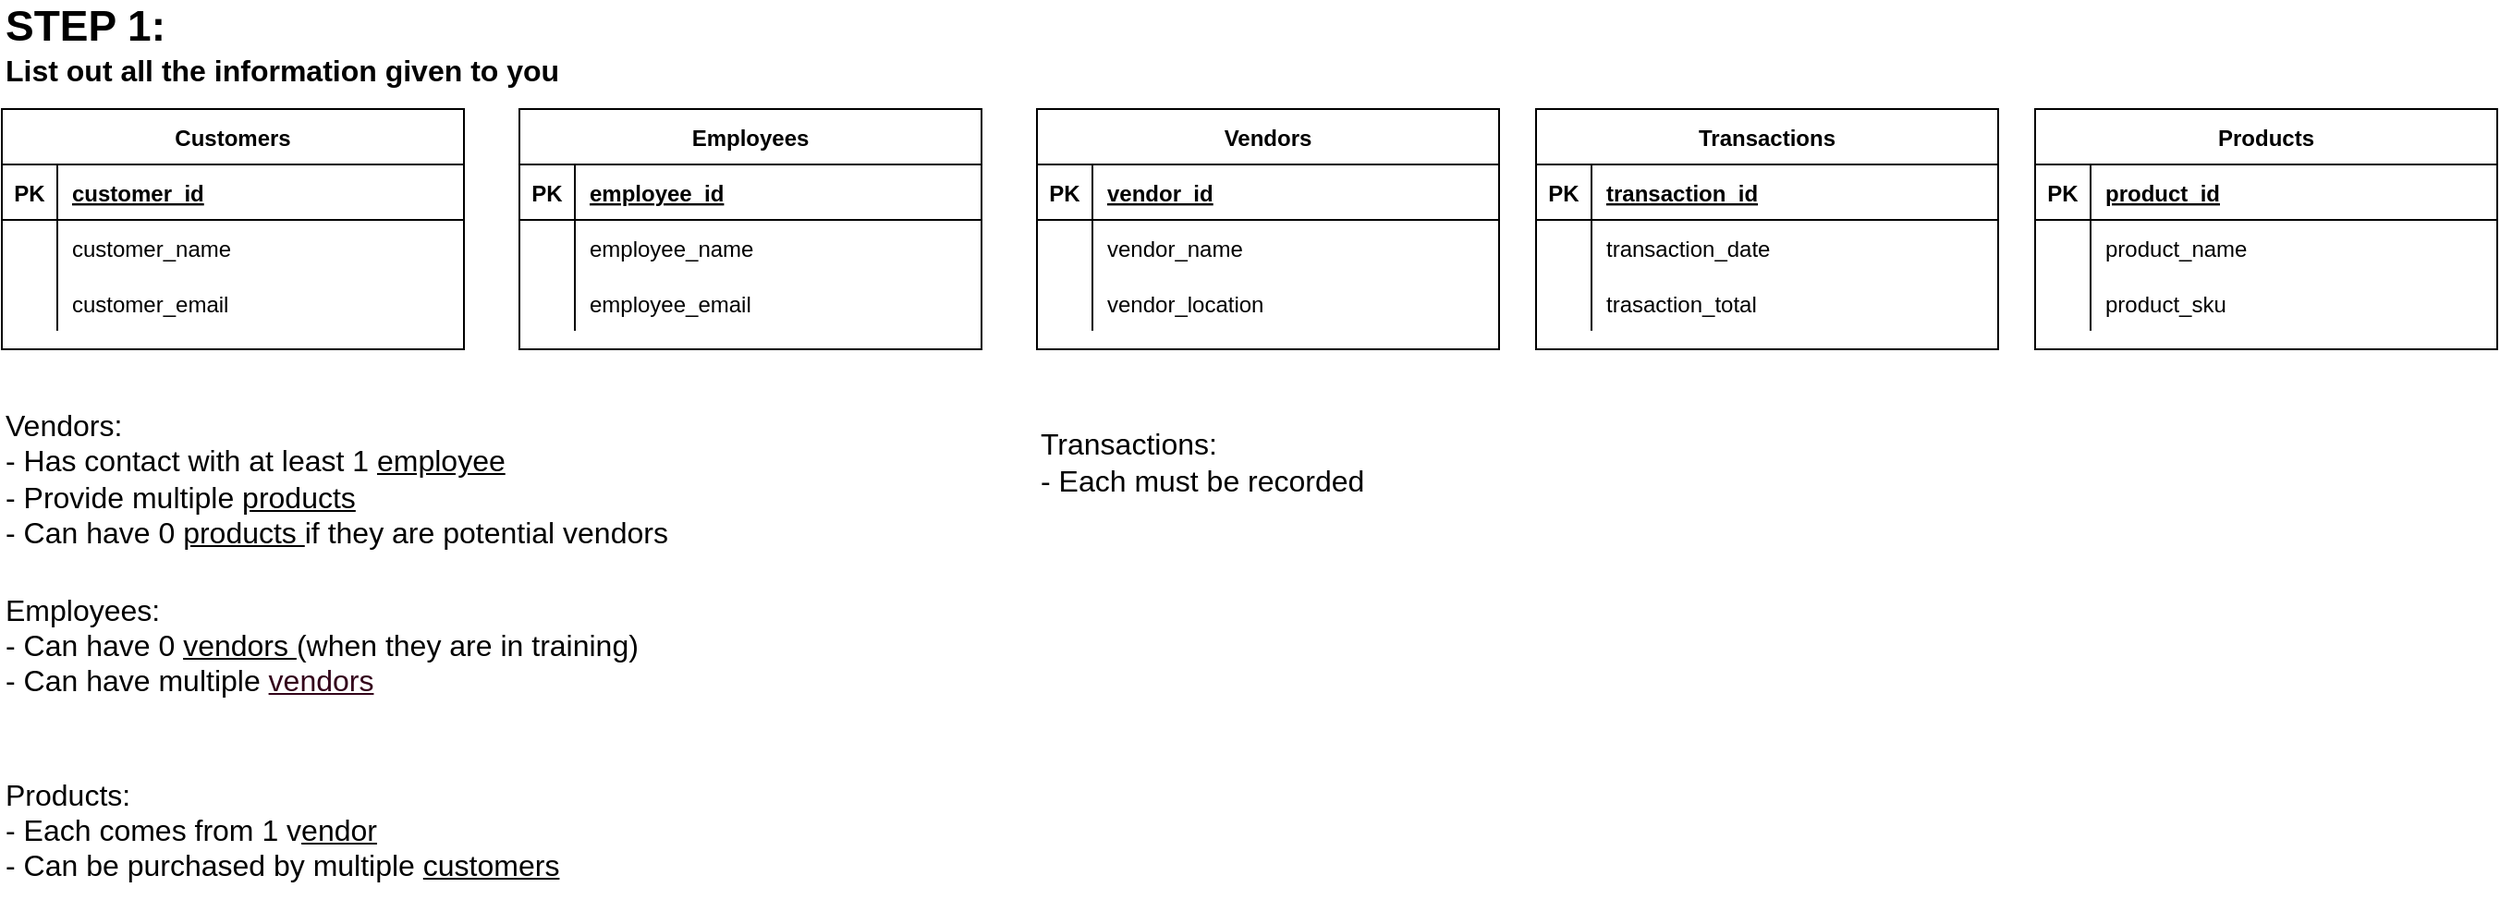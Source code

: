 <mxfile version="28.2.4">
  <diagram id="R2lEEEUBdFMjLlhIrx00" name="Page-1">
    <mxGraphModel dx="1204" dy="773" grid="1" gridSize="10" guides="1" tooltips="1" connect="1" arrows="1" fold="1" page="1" pageScale="1" pageWidth="850" pageHeight="1100" math="0" shadow="0" extFonts="Permanent Marker^https://fonts.googleapis.com/css?family=Permanent+Marker">
      <root>
        <mxCell id="0" />
        <mxCell id="1" parent="0" />
        <mxCell id="C-vyLk0tnHw3VtMMgP7b-23" value="Customers" style="shape=table;startSize=30;container=1;collapsible=1;childLayout=tableLayout;fixedRows=1;rowLines=0;fontStyle=1;align=center;resizeLast=1;" parent="1" vertex="1">
          <mxGeometry x="120" y="120" width="250" height="130" as="geometry" />
        </mxCell>
        <mxCell id="C-vyLk0tnHw3VtMMgP7b-24" value="" style="shape=partialRectangle;collapsible=0;dropTarget=0;pointerEvents=0;fillColor=none;points=[[0,0.5],[1,0.5]];portConstraint=eastwest;top=0;left=0;right=0;bottom=1;" parent="C-vyLk0tnHw3VtMMgP7b-23" vertex="1">
          <mxGeometry y="30" width="250" height="30" as="geometry" />
        </mxCell>
        <mxCell id="C-vyLk0tnHw3VtMMgP7b-25" value="PK" style="shape=partialRectangle;overflow=hidden;connectable=0;fillColor=none;top=0;left=0;bottom=0;right=0;fontStyle=1;" parent="C-vyLk0tnHw3VtMMgP7b-24" vertex="1">
          <mxGeometry width="30" height="30" as="geometry">
            <mxRectangle width="30" height="30" as="alternateBounds" />
          </mxGeometry>
        </mxCell>
        <mxCell id="C-vyLk0tnHw3VtMMgP7b-26" value="customer_id" style="shape=partialRectangle;overflow=hidden;connectable=0;fillColor=none;top=0;left=0;bottom=0;right=0;align=left;spacingLeft=6;fontStyle=5;" parent="C-vyLk0tnHw3VtMMgP7b-24" vertex="1">
          <mxGeometry x="30" width="220" height="30" as="geometry">
            <mxRectangle width="220" height="30" as="alternateBounds" />
          </mxGeometry>
        </mxCell>
        <mxCell id="C-vyLk0tnHw3VtMMgP7b-27" value="" style="shape=partialRectangle;collapsible=0;dropTarget=0;pointerEvents=0;fillColor=none;points=[[0,0.5],[1,0.5]];portConstraint=eastwest;top=0;left=0;right=0;bottom=0;" parent="C-vyLk0tnHw3VtMMgP7b-23" vertex="1">
          <mxGeometry y="60" width="250" height="30" as="geometry" />
        </mxCell>
        <mxCell id="C-vyLk0tnHw3VtMMgP7b-28" value="" style="shape=partialRectangle;overflow=hidden;connectable=0;fillColor=none;top=0;left=0;bottom=0;right=0;" parent="C-vyLk0tnHw3VtMMgP7b-27" vertex="1">
          <mxGeometry width="30" height="30" as="geometry">
            <mxRectangle width="30" height="30" as="alternateBounds" />
          </mxGeometry>
        </mxCell>
        <mxCell id="C-vyLk0tnHw3VtMMgP7b-29" value="customer_name" style="shape=partialRectangle;overflow=hidden;connectable=0;fillColor=none;top=0;left=0;bottom=0;right=0;align=left;spacingLeft=6;" parent="C-vyLk0tnHw3VtMMgP7b-27" vertex="1">
          <mxGeometry x="30" width="220" height="30" as="geometry">
            <mxRectangle width="220" height="30" as="alternateBounds" />
          </mxGeometry>
        </mxCell>
        <mxCell id="xX88z4IYbl87mLv_CPqj-1" style="shape=partialRectangle;collapsible=0;dropTarget=0;pointerEvents=0;fillColor=none;points=[[0,0.5],[1,0.5]];portConstraint=eastwest;top=0;left=0;right=0;bottom=0;" vertex="1" parent="C-vyLk0tnHw3VtMMgP7b-23">
          <mxGeometry y="90" width="250" height="30" as="geometry" />
        </mxCell>
        <mxCell id="xX88z4IYbl87mLv_CPqj-2" style="shape=partialRectangle;overflow=hidden;connectable=0;fillColor=none;top=0;left=0;bottom=0;right=0;" vertex="1" parent="xX88z4IYbl87mLv_CPqj-1">
          <mxGeometry width="30" height="30" as="geometry">
            <mxRectangle width="30" height="30" as="alternateBounds" />
          </mxGeometry>
        </mxCell>
        <mxCell id="xX88z4IYbl87mLv_CPqj-3" value="customer_email" style="shape=partialRectangle;overflow=hidden;connectable=0;fillColor=none;top=0;left=0;bottom=0;right=0;align=left;spacingLeft=6;" vertex="1" parent="xX88z4IYbl87mLv_CPqj-1">
          <mxGeometry x="30" width="220" height="30" as="geometry">
            <mxRectangle width="220" height="30" as="alternateBounds" />
          </mxGeometry>
        </mxCell>
        <mxCell id="xX88z4IYbl87mLv_CPqj-4" value="Products" style="shape=table;startSize=30;container=1;collapsible=1;childLayout=tableLayout;fixedRows=1;rowLines=0;fontStyle=1;align=center;resizeLast=1;" vertex="1" parent="1">
          <mxGeometry x="1220" y="120" width="250" height="130" as="geometry" />
        </mxCell>
        <mxCell id="xX88z4IYbl87mLv_CPqj-5" value="" style="shape=partialRectangle;collapsible=0;dropTarget=0;pointerEvents=0;fillColor=none;points=[[0,0.5],[1,0.5]];portConstraint=eastwest;top=0;left=0;right=0;bottom=1;" vertex="1" parent="xX88z4IYbl87mLv_CPqj-4">
          <mxGeometry y="30" width="250" height="30" as="geometry" />
        </mxCell>
        <mxCell id="xX88z4IYbl87mLv_CPqj-6" value="PK" style="shape=partialRectangle;overflow=hidden;connectable=0;fillColor=none;top=0;left=0;bottom=0;right=0;fontStyle=1;" vertex="1" parent="xX88z4IYbl87mLv_CPqj-5">
          <mxGeometry width="30" height="30" as="geometry">
            <mxRectangle width="30" height="30" as="alternateBounds" />
          </mxGeometry>
        </mxCell>
        <mxCell id="xX88z4IYbl87mLv_CPqj-7" value="product_id" style="shape=partialRectangle;overflow=hidden;connectable=0;fillColor=none;top=0;left=0;bottom=0;right=0;align=left;spacingLeft=6;fontStyle=5;" vertex="1" parent="xX88z4IYbl87mLv_CPqj-5">
          <mxGeometry x="30" width="220" height="30" as="geometry">
            <mxRectangle width="220" height="30" as="alternateBounds" />
          </mxGeometry>
        </mxCell>
        <mxCell id="xX88z4IYbl87mLv_CPqj-8" value="" style="shape=partialRectangle;collapsible=0;dropTarget=0;pointerEvents=0;fillColor=none;points=[[0,0.5],[1,0.5]];portConstraint=eastwest;top=0;left=0;right=0;bottom=0;" vertex="1" parent="xX88z4IYbl87mLv_CPqj-4">
          <mxGeometry y="60" width="250" height="30" as="geometry" />
        </mxCell>
        <mxCell id="xX88z4IYbl87mLv_CPqj-9" value="" style="shape=partialRectangle;overflow=hidden;connectable=0;fillColor=none;top=0;left=0;bottom=0;right=0;" vertex="1" parent="xX88z4IYbl87mLv_CPqj-8">
          <mxGeometry width="30" height="30" as="geometry">
            <mxRectangle width="30" height="30" as="alternateBounds" />
          </mxGeometry>
        </mxCell>
        <mxCell id="xX88z4IYbl87mLv_CPqj-10" value="product_name" style="shape=partialRectangle;overflow=hidden;connectable=0;fillColor=none;top=0;left=0;bottom=0;right=0;align=left;spacingLeft=6;" vertex="1" parent="xX88z4IYbl87mLv_CPqj-8">
          <mxGeometry x="30" width="220" height="30" as="geometry">
            <mxRectangle width="220" height="30" as="alternateBounds" />
          </mxGeometry>
        </mxCell>
        <mxCell id="xX88z4IYbl87mLv_CPqj-11" style="shape=partialRectangle;collapsible=0;dropTarget=0;pointerEvents=0;fillColor=none;points=[[0,0.5],[1,0.5]];portConstraint=eastwest;top=0;left=0;right=0;bottom=0;" vertex="1" parent="xX88z4IYbl87mLv_CPqj-4">
          <mxGeometry y="90" width="250" height="30" as="geometry" />
        </mxCell>
        <mxCell id="xX88z4IYbl87mLv_CPqj-12" style="shape=partialRectangle;overflow=hidden;connectable=0;fillColor=none;top=0;left=0;bottom=0;right=0;" vertex="1" parent="xX88z4IYbl87mLv_CPqj-11">
          <mxGeometry width="30" height="30" as="geometry">
            <mxRectangle width="30" height="30" as="alternateBounds" />
          </mxGeometry>
        </mxCell>
        <mxCell id="xX88z4IYbl87mLv_CPqj-13" value="product_sku" style="shape=partialRectangle;overflow=hidden;connectable=0;fillColor=none;top=0;left=0;bottom=0;right=0;align=left;spacingLeft=6;" vertex="1" parent="xX88z4IYbl87mLv_CPqj-11">
          <mxGeometry x="30" width="220" height="30" as="geometry">
            <mxRectangle width="220" height="30" as="alternateBounds" />
          </mxGeometry>
        </mxCell>
        <mxCell id="xX88z4IYbl87mLv_CPqj-14" value="Employees" style="shape=table;startSize=30;container=1;collapsible=1;childLayout=tableLayout;fixedRows=1;rowLines=0;fontStyle=1;align=center;resizeLast=1;" vertex="1" parent="1">
          <mxGeometry x="400" y="120" width="250" height="130" as="geometry" />
        </mxCell>
        <mxCell id="xX88z4IYbl87mLv_CPqj-15" value="" style="shape=partialRectangle;collapsible=0;dropTarget=0;pointerEvents=0;fillColor=none;points=[[0,0.5],[1,0.5]];portConstraint=eastwest;top=0;left=0;right=0;bottom=1;" vertex="1" parent="xX88z4IYbl87mLv_CPqj-14">
          <mxGeometry y="30" width="250" height="30" as="geometry" />
        </mxCell>
        <mxCell id="xX88z4IYbl87mLv_CPqj-16" value="PK" style="shape=partialRectangle;overflow=hidden;connectable=0;fillColor=none;top=0;left=0;bottom=0;right=0;fontStyle=1;" vertex="1" parent="xX88z4IYbl87mLv_CPqj-15">
          <mxGeometry width="30" height="30" as="geometry">
            <mxRectangle width="30" height="30" as="alternateBounds" />
          </mxGeometry>
        </mxCell>
        <mxCell id="xX88z4IYbl87mLv_CPqj-17" value="employee_id" style="shape=partialRectangle;overflow=hidden;connectable=0;fillColor=none;top=0;left=0;bottom=0;right=0;align=left;spacingLeft=6;fontStyle=5;" vertex="1" parent="xX88z4IYbl87mLv_CPqj-15">
          <mxGeometry x="30" width="220" height="30" as="geometry">
            <mxRectangle width="220" height="30" as="alternateBounds" />
          </mxGeometry>
        </mxCell>
        <mxCell id="xX88z4IYbl87mLv_CPqj-18" value="" style="shape=partialRectangle;collapsible=0;dropTarget=0;pointerEvents=0;fillColor=none;points=[[0,0.5],[1,0.5]];portConstraint=eastwest;top=0;left=0;right=0;bottom=0;" vertex="1" parent="xX88z4IYbl87mLv_CPqj-14">
          <mxGeometry y="60" width="250" height="30" as="geometry" />
        </mxCell>
        <mxCell id="xX88z4IYbl87mLv_CPqj-19" value="" style="shape=partialRectangle;overflow=hidden;connectable=0;fillColor=none;top=0;left=0;bottom=0;right=0;" vertex="1" parent="xX88z4IYbl87mLv_CPqj-18">
          <mxGeometry width="30" height="30" as="geometry">
            <mxRectangle width="30" height="30" as="alternateBounds" />
          </mxGeometry>
        </mxCell>
        <mxCell id="xX88z4IYbl87mLv_CPqj-20" value="employee_name" style="shape=partialRectangle;overflow=hidden;connectable=0;fillColor=none;top=0;left=0;bottom=0;right=0;align=left;spacingLeft=6;" vertex="1" parent="xX88z4IYbl87mLv_CPqj-18">
          <mxGeometry x="30" width="220" height="30" as="geometry">
            <mxRectangle width="220" height="30" as="alternateBounds" />
          </mxGeometry>
        </mxCell>
        <mxCell id="xX88z4IYbl87mLv_CPqj-21" style="shape=partialRectangle;collapsible=0;dropTarget=0;pointerEvents=0;fillColor=none;points=[[0,0.5],[1,0.5]];portConstraint=eastwest;top=0;left=0;right=0;bottom=0;" vertex="1" parent="xX88z4IYbl87mLv_CPqj-14">
          <mxGeometry y="90" width="250" height="30" as="geometry" />
        </mxCell>
        <mxCell id="xX88z4IYbl87mLv_CPqj-22" style="shape=partialRectangle;overflow=hidden;connectable=0;fillColor=none;top=0;left=0;bottom=0;right=0;" vertex="1" parent="xX88z4IYbl87mLv_CPqj-21">
          <mxGeometry width="30" height="30" as="geometry">
            <mxRectangle width="30" height="30" as="alternateBounds" />
          </mxGeometry>
        </mxCell>
        <mxCell id="xX88z4IYbl87mLv_CPqj-23" value="employee_email" style="shape=partialRectangle;overflow=hidden;connectable=0;fillColor=none;top=0;left=0;bottom=0;right=0;align=left;spacingLeft=6;" vertex="1" parent="xX88z4IYbl87mLv_CPqj-21">
          <mxGeometry x="30" width="220" height="30" as="geometry">
            <mxRectangle width="220" height="30" as="alternateBounds" />
          </mxGeometry>
        </mxCell>
        <mxCell id="xX88z4IYbl87mLv_CPqj-24" value="Vendors" style="shape=table;startSize=30;container=1;collapsible=1;childLayout=tableLayout;fixedRows=1;rowLines=0;fontStyle=1;align=center;resizeLast=1;" vertex="1" parent="1">
          <mxGeometry x="680" y="120" width="250" height="130" as="geometry" />
        </mxCell>
        <mxCell id="xX88z4IYbl87mLv_CPqj-25" value="" style="shape=partialRectangle;collapsible=0;dropTarget=0;pointerEvents=0;fillColor=none;points=[[0,0.5],[1,0.5]];portConstraint=eastwest;top=0;left=0;right=0;bottom=1;" vertex="1" parent="xX88z4IYbl87mLv_CPqj-24">
          <mxGeometry y="30" width="250" height="30" as="geometry" />
        </mxCell>
        <mxCell id="xX88z4IYbl87mLv_CPqj-26" value="PK" style="shape=partialRectangle;overflow=hidden;connectable=0;fillColor=none;top=0;left=0;bottom=0;right=0;fontStyle=1;" vertex="1" parent="xX88z4IYbl87mLv_CPqj-25">
          <mxGeometry width="30" height="30" as="geometry">
            <mxRectangle width="30" height="30" as="alternateBounds" />
          </mxGeometry>
        </mxCell>
        <mxCell id="xX88z4IYbl87mLv_CPqj-27" value="vendor_id" style="shape=partialRectangle;overflow=hidden;connectable=0;fillColor=none;top=0;left=0;bottom=0;right=0;align=left;spacingLeft=6;fontStyle=5;" vertex="1" parent="xX88z4IYbl87mLv_CPqj-25">
          <mxGeometry x="30" width="220" height="30" as="geometry">
            <mxRectangle width="220" height="30" as="alternateBounds" />
          </mxGeometry>
        </mxCell>
        <mxCell id="xX88z4IYbl87mLv_CPqj-28" value="" style="shape=partialRectangle;collapsible=0;dropTarget=0;pointerEvents=0;fillColor=none;points=[[0,0.5],[1,0.5]];portConstraint=eastwest;top=0;left=0;right=0;bottom=0;" vertex="1" parent="xX88z4IYbl87mLv_CPqj-24">
          <mxGeometry y="60" width="250" height="30" as="geometry" />
        </mxCell>
        <mxCell id="xX88z4IYbl87mLv_CPqj-29" value="" style="shape=partialRectangle;overflow=hidden;connectable=0;fillColor=none;top=0;left=0;bottom=0;right=0;" vertex="1" parent="xX88z4IYbl87mLv_CPqj-28">
          <mxGeometry width="30" height="30" as="geometry">
            <mxRectangle width="30" height="30" as="alternateBounds" />
          </mxGeometry>
        </mxCell>
        <mxCell id="xX88z4IYbl87mLv_CPqj-30" value="vendor_name" style="shape=partialRectangle;overflow=hidden;connectable=0;fillColor=none;top=0;left=0;bottom=0;right=0;align=left;spacingLeft=6;" vertex="1" parent="xX88z4IYbl87mLv_CPqj-28">
          <mxGeometry x="30" width="220" height="30" as="geometry">
            <mxRectangle width="220" height="30" as="alternateBounds" />
          </mxGeometry>
        </mxCell>
        <mxCell id="xX88z4IYbl87mLv_CPqj-31" style="shape=partialRectangle;collapsible=0;dropTarget=0;pointerEvents=0;fillColor=none;points=[[0,0.5],[1,0.5]];portConstraint=eastwest;top=0;left=0;right=0;bottom=0;" vertex="1" parent="xX88z4IYbl87mLv_CPqj-24">
          <mxGeometry y="90" width="250" height="30" as="geometry" />
        </mxCell>
        <mxCell id="xX88z4IYbl87mLv_CPqj-32" style="shape=partialRectangle;overflow=hidden;connectable=0;fillColor=none;top=0;left=0;bottom=0;right=0;" vertex="1" parent="xX88z4IYbl87mLv_CPqj-31">
          <mxGeometry width="30" height="30" as="geometry">
            <mxRectangle width="30" height="30" as="alternateBounds" />
          </mxGeometry>
        </mxCell>
        <mxCell id="xX88z4IYbl87mLv_CPqj-33" value="vendor_location" style="shape=partialRectangle;overflow=hidden;connectable=0;fillColor=none;top=0;left=0;bottom=0;right=0;align=left;spacingLeft=6;" vertex="1" parent="xX88z4IYbl87mLv_CPqj-31">
          <mxGeometry x="30" width="220" height="30" as="geometry">
            <mxRectangle width="220" height="30" as="alternateBounds" />
          </mxGeometry>
        </mxCell>
        <mxCell id="xX88z4IYbl87mLv_CPqj-34" value="Transactions" style="shape=table;startSize=30;container=1;collapsible=1;childLayout=tableLayout;fixedRows=1;rowLines=0;fontStyle=1;align=center;resizeLast=1;" vertex="1" parent="1">
          <mxGeometry x="950" y="120" width="250" height="130" as="geometry" />
        </mxCell>
        <mxCell id="xX88z4IYbl87mLv_CPqj-35" value="" style="shape=partialRectangle;collapsible=0;dropTarget=0;pointerEvents=0;fillColor=none;points=[[0,0.5],[1,0.5]];portConstraint=eastwest;top=0;left=0;right=0;bottom=1;" vertex="1" parent="xX88z4IYbl87mLv_CPqj-34">
          <mxGeometry y="30" width="250" height="30" as="geometry" />
        </mxCell>
        <mxCell id="xX88z4IYbl87mLv_CPqj-36" value="PK" style="shape=partialRectangle;overflow=hidden;connectable=0;fillColor=none;top=0;left=0;bottom=0;right=0;fontStyle=1;" vertex="1" parent="xX88z4IYbl87mLv_CPqj-35">
          <mxGeometry width="30" height="30" as="geometry">
            <mxRectangle width="30" height="30" as="alternateBounds" />
          </mxGeometry>
        </mxCell>
        <mxCell id="xX88z4IYbl87mLv_CPqj-37" value="transaction_id" style="shape=partialRectangle;overflow=hidden;connectable=0;fillColor=none;top=0;left=0;bottom=0;right=0;align=left;spacingLeft=6;fontStyle=5;" vertex="1" parent="xX88z4IYbl87mLv_CPqj-35">
          <mxGeometry x="30" width="220" height="30" as="geometry">
            <mxRectangle width="220" height="30" as="alternateBounds" />
          </mxGeometry>
        </mxCell>
        <mxCell id="xX88z4IYbl87mLv_CPqj-38" value="" style="shape=partialRectangle;collapsible=0;dropTarget=0;pointerEvents=0;fillColor=none;points=[[0,0.5],[1,0.5]];portConstraint=eastwest;top=0;left=0;right=0;bottom=0;" vertex="1" parent="xX88z4IYbl87mLv_CPqj-34">
          <mxGeometry y="60" width="250" height="30" as="geometry" />
        </mxCell>
        <mxCell id="xX88z4IYbl87mLv_CPqj-39" value="" style="shape=partialRectangle;overflow=hidden;connectable=0;fillColor=none;top=0;left=0;bottom=0;right=0;" vertex="1" parent="xX88z4IYbl87mLv_CPqj-38">
          <mxGeometry width="30" height="30" as="geometry">
            <mxRectangle width="30" height="30" as="alternateBounds" />
          </mxGeometry>
        </mxCell>
        <mxCell id="xX88z4IYbl87mLv_CPqj-40" value="transaction_date" style="shape=partialRectangle;overflow=hidden;connectable=0;fillColor=none;top=0;left=0;bottom=0;right=0;align=left;spacingLeft=6;" vertex="1" parent="xX88z4IYbl87mLv_CPqj-38">
          <mxGeometry x="30" width="220" height="30" as="geometry">
            <mxRectangle width="220" height="30" as="alternateBounds" />
          </mxGeometry>
        </mxCell>
        <mxCell id="xX88z4IYbl87mLv_CPqj-41" style="shape=partialRectangle;collapsible=0;dropTarget=0;pointerEvents=0;fillColor=none;points=[[0,0.5],[1,0.5]];portConstraint=eastwest;top=0;left=0;right=0;bottom=0;" vertex="1" parent="xX88z4IYbl87mLv_CPqj-34">
          <mxGeometry y="90" width="250" height="30" as="geometry" />
        </mxCell>
        <mxCell id="xX88z4IYbl87mLv_CPqj-42" style="shape=partialRectangle;overflow=hidden;connectable=0;fillColor=none;top=0;left=0;bottom=0;right=0;" vertex="1" parent="xX88z4IYbl87mLv_CPqj-41">
          <mxGeometry width="30" height="30" as="geometry">
            <mxRectangle width="30" height="30" as="alternateBounds" />
          </mxGeometry>
        </mxCell>
        <mxCell id="xX88z4IYbl87mLv_CPqj-43" value="trasaction_total" style="shape=partialRectangle;overflow=hidden;connectable=0;fillColor=none;top=0;left=0;bottom=0;right=0;align=left;spacingLeft=6;" vertex="1" parent="xX88z4IYbl87mLv_CPqj-41">
          <mxGeometry x="30" width="220" height="30" as="geometry">
            <mxRectangle width="220" height="30" as="alternateBounds" />
          </mxGeometry>
        </mxCell>
        <mxCell id="xX88z4IYbl87mLv_CPqj-44" value="&lt;b&gt;&lt;font style=&quot;font-size: 23px;&quot;&gt;STEP 1:&amp;nbsp;&lt;/font&gt;&lt;/b&gt;&lt;div style=&quot;&quot;&gt;&lt;b&gt;&lt;font style=&quot;font-size: 16px;&quot;&gt;List out all the information given to you&lt;/font&gt;&lt;/b&gt;&lt;/div&gt;" style="text;strokeColor=none;align=left;fillColor=none;html=1;verticalAlign=middle;whiteSpace=wrap;rounded=0;" vertex="1" parent="1">
          <mxGeometry x="120" y="70" width="430" height="30" as="geometry" />
        </mxCell>
        <mxCell id="xX88z4IYbl87mLv_CPqj-45" value="&lt;font style=&quot;font-size: 16px;&quot;&gt;Vendors:&lt;/font&gt;&lt;div&gt;&lt;font style=&quot;font-size: 16px;&quot;&gt;- Has contact with at least 1 &lt;u&gt;employee&lt;/u&gt;&lt;/font&gt;&lt;/div&gt;&lt;div&gt;&lt;span style=&quot;font-size: 16px;&quot;&gt;- Provide multiple &lt;u&gt;products&lt;/u&gt;&lt;/span&gt;&lt;/div&gt;&lt;div&gt;&lt;span style=&quot;font-size: 16px;&quot;&gt;- Can have 0 &lt;u&gt;products &lt;/u&gt;if they are potential vendors&lt;/span&gt;&lt;/div&gt;" style="text;strokeColor=none;align=left;fillColor=none;html=1;verticalAlign=middle;whiteSpace=wrap;rounded=0;" vertex="1" parent="1">
          <mxGeometry x="120" y="270" width="430" height="100" as="geometry" />
        </mxCell>
        <mxCell id="xX88z4IYbl87mLv_CPqj-46" value="&lt;font style=&quot;font-size: 16px;&quot;&gt;Employees:&lt;/font&gt;&lt;div&gt;&lt;font style=&quot;font-size: 16px;&quot;&gt;- Can have 0 &lt;u&gt;vendors &lt;/u&gt;(when they are in training)&lt;/font&gt;&lt;/div&gt;&lt;div&gt;&lt;span style=&quot;font-size: 16px;&quot;&gt;- Can have multiple&lt;font&gt; &lt;font style=&quot;color: rgb(51, 0, 26);&quot;&gt;&lt;u&gt;vendors&lt;/u&gt;&lt;/font&gt;&lt;/font&gt;&lt;/span&gt;&lt;/div&gt;" style="text;strokeColor=none;align=left;fillColor=none;html=1;verticalAlign=middle;whiteSpace=wrap;rounded=0;" vertex="1" parent="1">
          <mxGeometry x="120" y="360" width="430" height="100" as="geometry" />
        </mxCell>
        <mxCell id="xX88z4IYbl87mLv_CPqj-47" value="&lt;font style=&quot;font-size: 16px;&quot;&gt;Products:&lt;/font&gt;&lt;div&gt;&lt;font style=&quot;font-size: 16px;&quot;&gt;- Each comes from 1 v&lt;u&gt;endor&lt;/u&gt;&lt;/font&gt;&lt;/div&gt;&lt;div&gt;&lt;span style=&quot;font-size: 16px;&quot;&gt;- Can be purchased by multiple &lt;u&gt;customers&lt;/u&gt;&lt;/span&gt;&lt;/div&gt;" style="text;strokeColor=none;align=left;fillColor=none;html=1;verticalAlign=middle;whiteSpace=wrap;rounded=0;" vertex="1" parent="1">
          <mxGeometry x="120" y="460" width="430" height="100" as="geometry" />
        </mxCell>
        <mxCell id="xX88z4IYbl87mLv_CPqj-48" value="&lt;font style=&quot;font-size: 16px;&quot;&gt;Transactions:&lt;/font&gt;&lt;div&gt;&lt;font style=&quot;font-size: 16px;&quot;&gt;- Each must be recorded&lt;/font&gt;&lt;/div&gt;" style="text;strokeColor=none;align=left;fillColor=none;html=1;verticalAlign=middle;whiteSpace=wrap;rounded=0;" vertex="1" parent="1">
          <mxGeometry x="680" y="261" width="430" height="100" as="geometry" />
        </mxCell>
      </root>
    </mxGraphModel>
  </diagram>
</mxfile>
